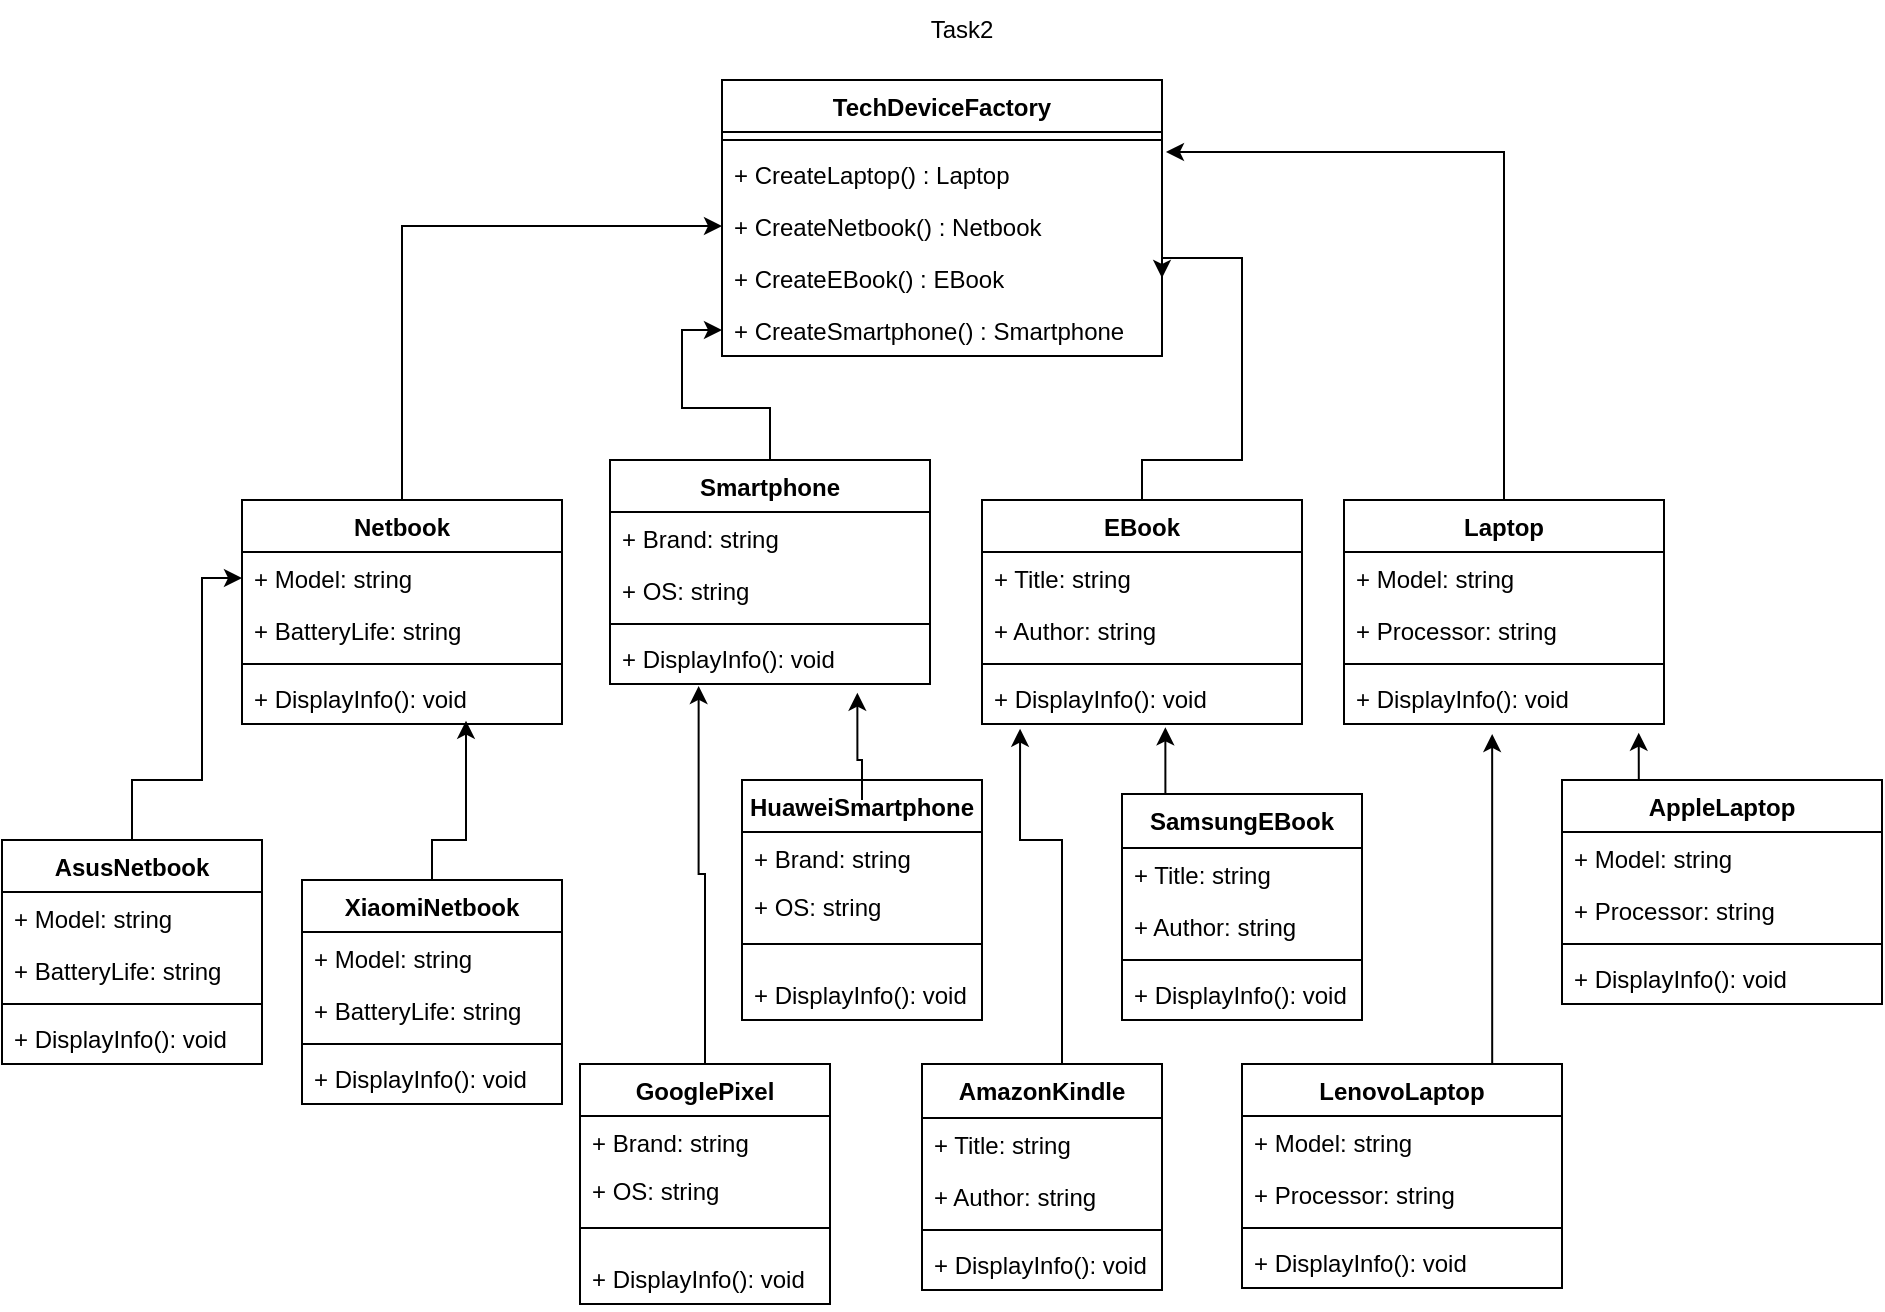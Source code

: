 <mxfile version="23.1.6" type="device">
  <diagram name="Сторінка-1" id="j8vvACo7vPvhIkPd4tXM">
    <mxGraphModel dx="1271" dy="600" grid="1" gridSize="10" guides="1" tooltips="1" connect="1" arrows="1" fold="1" page="1" pageScale="1" pageWidth="827" pageHeight="1169" math="0" shadow="0">
      <root>
        <mxCell id="0" />
        <mxCell id="1" parent="0" />
        <mxCell id="Koxx-xxRuunbNtEebqQQ-1" value="Task2" style="text;html=1;align=center;verticalAlign=middle;whiteSpace=wrap;rounded=0;" vertex="1" parent="1">
          <mxGeometry x="450" y="20" width="60" height="30" as="geometry" />
        </mxCell>
        <mxCell id="Koxx-xxRuunbNtEebqQQ-2" value="TechDeviceFactory" style="swimlane;fontStyle=1;align=center;verticalAlign=top;childLayout=stackLayout;horizontal=1;startSize=26;horizontalStack=0;resizeParent=1;resizeParentMax=0;resizeLast=0;collapsible=1;marginBottom=0;whiteSpace=wrap;html=1;" vertex="1" parent="1">
          <mxGeometry x="360" y="60" width="220" height="138" as="geometry">
            <mxRectangle x="130" y="80" width="150" height="30" as="alternateBounds" />
          </mxGeometry>
        </mxCell>
        <mxCell id="Koxx-xxRuunbNtEebqQQ-4" value="" style="line;strokeWidth=1;fillColor=none;align=left;verticalAlign=middle;spacingTop=-1;spacingLeft=3;spacingRight=3;rotatable=0;labelPosition=right;points=[];portConstraint=eastwest;strokeColor=inherit;" vertex="1" parent="Koxx-xxRuunbNtEebqQQ-2">
          <mxGeometry y="26" width="220" height="8" as="geometry" />
        </mxCell>
        <mxCell id="Koxx-xxRuunbNtEebqQQ-5" value="+ CreateLaptop() : Laptop" style="text;strokeColor=none;fillColor=none;align=left;verticalAlign=top;spacingLeft=4;spacingRight=4;overflow=hidden;rotatable=0;points=[[0,0.5],[1,0.5]];portConstraint=eastwest;whiteSpace=wrap;html=1;" vertex="1" parent="Koxx-xxRuunbNtEebqQQ-2">
          <mxGeometry y="34" width="220" height="26" as="geometry" />
        </mxCell>
        <mxCell id="Koxx-xxRuunbNtEebqQQ-6" value="+ CreateNetbook() : Netbook" style="text;strokeColor=none;fillColor=none;align=left;verticalAlign=top;spacingLeft=4;spacingRight=4;overflow=hidden;rotatable=0;points=[[0,0.5],[1,0.5]];portConstraint=eastwest;whiteSpace=wrap;html=1;" vertex="1" parent="Koxx-xxRuunbNtEebqQQ-2">
          <mxGeometry y="60" width="220" height="26" as="geometry" />
        </mxCell>
        <mxCell id="Koxx-xxRuunbNtEebqQQ-7" value="+ CreateEBook() : EBook&lt;div&gt;&lt;br/&gt;&lt;/div&gt;" style="text;strokeColor=none;fillColor=none;align=left;verticalAlign=top;spacingLeft=4;spacingRight=4;overflow=hidden;rotatable=0;points=[[0,0.5],[1,0.5]];portConstraint=eastwest;whiteSpace=wrap;html=1;" vertex="1" parent="Koxx-xxRuunbNtEebqQQ-2">
          <mxGeometry y="86" width="220" height="26" as="geometry" />
        </mxCell>
        <mxCell id="Koxx-xxRuunbNtEebqQQ-8" value="+ CreateSmartphone() : Smartphone&lt;div&gt;&lt;br&gt;&lt;/div&gt;" style="text;strokeColor=none;fillColor=none;align=left;verticalAlign=top;spacingLeft=4;spacingRight=4;overflow=hidden;rotatable=0;points=[[0,0.5],[1,0.5]];portConstraint=eastwest;whiteSpace=wrap;html=1;" vertex="1" parent="Koxx-xxRuunbNtEebqQQ-2">
          <mxGeometry y="112" width="220" height="26" as="geometry" />
        </mxCell>
        <mxCell id="Koxx-xxRuunbNtEebqQQ-35" style="edgeStyle=orthogonalEdgeStyle;rounded=0;orthogonalLoop=1;jettySize=auto;html=1;exitX=0.5;exitY=0;exitDx=0;exitDy=0;entryX=1.009;entryY=0.077;entryDx=0;entryDy=0;entryPerimeter=0;" edge="1" parent="1" source="Koxx-xxRuunbNtEebqQQ-10" target="Koxx-xxRuunbNtEebqQQ-5">
          <mxGeometry relative="1" as="geometry" />
        </mxCell>
        <mxCell id="Koxx-xxRuunbNtEebqQQ-10" value="Laptop" style="swimlane;fontStyle=1;align=center;verticalAlign=top;childLayout=stackLayout;horizontal=1;startSize=26;horizontalStack=0;resizeParent=1;resizeParentMax=0;resizeLast=0;collapsible=1;marginBottom=0;whiteSpace=wrap;html=1;" vertex="1" parent="1">
          <mxGeometry x="671" y="270" width="160" height="112" as="geometry" />
        </mxCell>
        <mxCell id="Koxx-xxRuunbNtEebqQQ-14" value="+ Model: string" style="text;strokeColor=none;fillColor=none;align=left;verticalAlign=top;spacingLeft=4;spacingRight=4;overflow=hidden;rotatable=0;points=[[0,0.5],[1,0.5]];portConstraint=eastwest;whiteSpace=wrap;html=1;" vertex="1" parent="Koxx-xxRuunbNtEebqQQ-10">
          <mxGeometry y="26" width="160" height="26" as="geometry" />
        </mxCell>
        <mxCell id="Koxx-xxRuunbNtEebqQQ-11" value="+ Processor: string" style="text;strokeColor=none;fillColor=none;align=left;verticalAlign=top;spacingLeft=4;spacingRight=4;overflow=hidden;rotatable=0;points=[[0,0.5],[1,0.5]];portConstraint=eastwest;whiteSpace=wrap;html=1;" vertex="1" parent="Koxx-xxRuunbNtEebqQQ-10">
          <mxGeometry y="52" width="160" height="26" as="geometry" />
        </mxCell>
        <mxCell id="Koxx-xxRuunbNtEebqQQ-12" value="" style="line;strokeWidth=1;fillColor=none;align=left;verticalAlign=middle;spacingTop=-1;spacingLeft=3;spacingRight=3;rotatable=0;labelPosition=right;points=[];portConstraint=eastwest;strokeColor=inherit;" vertex="1" parent="Koxx-xxRuunbNtEebqQQ-10">
          <mxGeometry y="78" width="160" height="8" as="geometry" />
        </mxCell>
        <mxCell id="Koxx-xxRuunbNtEebqQQ-13" value="+ DisplayInfo(): void" style="text;strokeColor=none;fillColor=none;align=left;verticalAlign=top;spacingLeft=4;spacingRight=4;overflow=hidden;rotatable=0;points=[[0,0.5],[1,0.5]];portConstraint=eastwest;whiteSpace=wrap;html=1;" vertex="1" parent="Koxx-xxRuunbNtEebqQQ-10">
          <mxGeometry y="86" width="160" height="26" as="geometry" />
        </mxCell>
        <mxCell id="Koxx-xxRuunbNtEebqQQ-16" value="EBook" style="swimlane;fontStyle=1;align=center;verticalAlign=top;childLayout=stackLayout;horizontal=1;startSize=26;horizontalStack=0;resizeParent=1;resizeParentMax=0;resizeLast=0;collapsible=1;marginBottom=0;whiteSpace=wrap;html=1;" vertex="1" parent="1">
          <mxGeometry x="490" y="270" width="160" height="112" as="geometry" />
        </mxCell>
        <mxCell id="Koxx-xxRuunbNtEebqQQ-17" value="+ Title: string" style="text;strokeColor=none;fillColor=none;align=left;verticalAlign=top;spacingLeft=4;spacingRight=4;overflow=hidden;rotatable=0;points=[[0,0.5],[1,0.5]];portConstraint=eastwest;whiteSpace=wrap;html=1;" vertex="1" parent="Koxx-xxRuunbNtEebqQQ-16">
          <mxGeometry y="26" width="160" height="26" as="geometry" />
        </mxCell>
        <mxCell id="Koxx-xxRuunbNtEebqQQ-18" value="+ Author: string" style="text;strokeColor=none;fillColor=none;align=left;verticalAlign=top;spacingLeft=4;spacingRight=4;overflow=hidden;rotatable=0;points=[[0,0.5],[1,0.5]];portConstraint=eastwest;whiteSpace=wrap;html=1;" vertex="1" parent="Koxx-xxRuunbNtEebqQQ-16">
          <mxGeometry y="52" width="160" height="26" as="geometry" />
        </mxCell>
        <mxCell id="Koxx-xxRuunbNtEebqQQ-19" value="" style="line;strokeWidth=1;fillColor=none;align=left;verticalAlign=middle;spacingTop=-1;spacingLeft=3;spacingRight=3;rotatable=0;labelPosition=right;points=[];portConstraint=eastwest;strokeColor=inherit;" vertex="1" parent="Koxx-xxRuunbNtEebqQQ-16">
          <mxGeometry y="78" width="160" height="8" as="geometry" />
        </mxCell>
        <mxCell id="Koxx-xxRuunbNtEebqQQ-20" value="+ DisplayInfo(): void" style="text;strokeColor=none;fillColor=none;align=left;verticalAlign=top;spacingLeft=4;spacingRight=4;overflow=hidden;rotatable=0;points=[[0,0.5],[1,0.5]];portConstraint=eastwest;whiteSpace=wrap;html=1;" vertex="1" parent="Koxx-xxRuunbNtEebqQQ-16">
          <mxGeometry y="86" width="160" height="26" as="geometry" />
        </mxCell>
        <mxCell id="Koxx-xxRuunbNtEebqQQ-36" style="edgeStyle=orthogonalEdgeStyle;rounded=0;orthogonalLoop=1;jettySize=auto;html=1;exitX=0.5;exitY=0;exitDx=0;exitDy=0;entryX=0;entryY=0.5;entryDx=0;entryDy=0;" edge="1" parent="1" source="Koxx-xxRuunbNtEebqQQ-21" target="Koxx-xxRuunbNtEebqQQ-8">
          <mxGeometry relative="1" as="geometry" />
        </mxCell>
        <mxCell id="Koxx-xxRuunbNtEebqQQ-21" value="Smartphone" style="swimlane;fontStyle=1;align=center;verticalAlign=top;childLayout=stackLayout;horizontal=1;startSize=26;horizontalStack=0;resizeParent=1;resizeParentMax=0;resizeLast=0;collapsible=1;marginBottom=0;whiteSpace=wrap;html=1;" vertex="1" parent="1">
          <mxGeometry x="304" y="250" width="160" height="112" as="geometry" />
        </mxCell>
        <mxCell id="Koxx-xxRuunbNtEebqQQ-22" value="+ Brand: string" style="text;strokeColor=none;fillColor=none;align=left;verticalAlign=top;spacingLeft=4;spacingRight=4;overflow=hidden;rotatable=0;points=[[0,0.5],[1,0.5]];portConstraint=eastwest;whiteSpace=wrap;html=1;" vertex="1" parent="Koxx-xxRuunbNtEebqQQ-21">
          <mxGeometry y="26" width="160" height="26" as="geometry" />
        </mxCell>
        <mxCell id="Koxx-xxRuunbNtEebqQQ-23" value="+ OS: string" style="text;strokeColor=none;fillColor=none;align=left;verticalAlign=top;spacingLeft=4;spacingRight=4;overflow=hidden;rotatable=0;points=[[0,0.5],[1,0.5]];portConstraint=eastwest;whiteSpace=wrap;html=1;" vertex="1" parent="Koxx-xxRuunbNtEebqQQ-21">
          <mxGeometry y="52" width="160" height="26" as="geometry" />
        </mxCell>
        <mxCell id="Koxx-xxRuunbNtEebqQQ-24" value="" style="line;strokeWidth=1;fillColor=none;align=left;verticalAlign=middle;spacingTop=-1;spacingLeft=3;spacingRight=3;rotatable=0;labelPosition=right;points=[];portConstraint=eastwest;strokeColor=inherit;" vertex="1" parent="Koxx-xxRuunbNtEebqQQ-21">
          <mxGeometry y="78" width="160" height="8" as="geometry" />
        </mxCell>
        <mxCell id="Koxx-xxRuunbNtEebqQQ-25" value="+ DisplayInfo(): void" style="text;strokeColor=none;fillColor=none;align=left;verticalAlign=top;spacingLeft=4;spacingRight=4;overflow=hidden;rotatable=0;points=[[0,0.5],[1,0.5]];portConstraint=eastwest;whiteSpace=wrap;html=1;" vertex="1" parent="Koxx-xxRuunbNtEebqQQ-21">
          <mxGeometry y="86" width="160" height="26" as="geometry" />
        </mxCell>
        <mxCell id="Koxx-xxRuunbNtEebqQQ-37" style="edgeStyle=orthogonalEdgeStyle;rounded=0;orthogonalLoop=1;jettySize=auto;html=1;exitX=0.5;exitY=0;exitDx=0;exitDy=0;entryX=0;entryY=0.5;entryDx=0;entryDy=0;" edge="1" parent="1" source="Koxx-xxRuunbNtEebqQQ-26" target="Koxx-xxRuunbNtEebqQQ-6">
          <mxGeometry relative="1" as="geometry" />
        </mxCell>
        <mxCell id="Koxx-xxRuunbNtEebqQQ-26" value="Netbook" style="swimlane;fontStyle=1;align=center;verticalAlign=top;childLayout=stackLayout;horizontal=1;startSize=26;horizontalStack=0;resizeParent=1;resizeParentMax=0;resizeLast=0;collapsible=1;marginBottom=0;whiteSpace=wrap;html=1;" vertex="1" parent="1">
          <mxGeometry x="120" y="270" width="160" height="112" as="geometry" />
        </mxCell>
        <mxCell id="Koxx-xxRuunbNtEebqQQ-27" value="+ Model: string" style="text;strokeColor=none;fillColor=none;align=left;verticalAlign=top;spacingLeft=4;spacingRight=4;overflow=hidden;rotatable=0;points=[[0,0.5],[1,0.5]];portConstraint=eastwest;whiteSpace=wrap;html=1;" vertex="1" parent="Koxx-xxRuunbNtEebqQQ-26">
          <mxGeometry y="26" width="160" height="26" as="geometry" />
        </mxCell>
        <mxCell id="Koxx-xxRuunbNtEebqQQ-28" value="+ BatteryLife: string" style="text;strokeColor=none;fillColor=none;align=left;verticalAlign=top;spacingLeft=4;spacingRight=4;overflow=hidden;rotatable=0;points=[[0,0.5],[1,0.5]];portConstraint=eastwest;whiteSpace=wrap;html=1;" vertex="1" parent="Koxx-xxRuunbNtEebqQQ-26">
          <mxGeometry y="52" width="160" height="26" as="geometry" />
        </mxCell>
        <mxCell id="Koxx-xxRuunbNtEebqQQ-29" value="" style="line;strokeWidth=1;fillColor=none;align=left;verticalAlign=middle;spacingTop=-1;spacingLeft=3;spacingRight=3;rotatable=0;labelPosition=right;points=[];portConstraint=eastwest;strokeColor=inherit;" vertex="1" parent="Koxx-xxRuunbNtEebqQQ-26">
          <mxGeometry y="78" width="160" height="8" as="geometry" />
        </mxCell>
        <mxCell id="Koxx-xxRuunbNtEebqQQ-30" value="+ DisplayInfo(): void" style="text;strokeColor=none;fillColor=none;align=left;verticalAlign=top;spacingLeft=4;spacingRight=4;overflow=hidden;rotatable=0;points=[[0,0.5],[1,0.5]];portConstraint=eastwest;whiteSpace=wrap;html=1;" vertex="1" parent="Koxx-xxRuunbNtEebqQQ-26">
          <mxGeometry y="86" width="160" height="26" as="geometry" />
        </mxCell>
        <mxCell id="Koxx-xxRuunbNtEebqQQ-34" style="edgeStyle=orthogonalEdgeStyle;rounded=0;orthogonalLoop=1;jettySize=auto;html=1;exitX=0.5;exitY=0;exitDx=0;exitDy=0;entryX=1;entryY=0.5;entryDx=0;entryDy=0;" edge="1" parent="1" source="Koxx-xxRuunbNtEebqQQ-16" target="Koxx-xxRuunbNtEebqQQ-7">
          <mxGeometry relative="1" as="geometry">
            <Array as="points">
              <mxPoint x="570" y="250" />
              <mxPoint x="620" y="250" />
              <mxPoint x="620" y="149" />
            </Array>
          </mxGeometry>
        </mxCell>
        <mxCell id="Koxx-xxRuunbNtEebqQQ-48" style="edgeStyle=orthogonalEdgeStyle;rounded=0;orthogonalLoop=1;jettySize=auto;html=1;exitX=0.5;exitY=0;exitDx=0;exitDy=0;entryX=0;entryY=0.5;entryDx=0;entryDy=0;" edge="1" parent="1" source="Koxx-xxRuunbNtEebqQQ-38" target="Koxx-xxRuunbNtEebqQQ-27">
          <mxGeometry relative="1" as="geometry">
            <Array as="points">
              <mxPoint x="100" y="410" />
              <mxPoint x="100" y="309" />
            </Array>
          </mxGeometry>
        </mxCell>
        <mxCell id="Koxx-xxRuunbNtEebqQQ-38" value="AsusNetbook" style="swimlane;fontStyle=1;align=center;verticalAlign=top;childLayout=stackLayout;horizontal=1;startSize=26;horizontalStack=0;resizeParent=1;resizeParentMax=0;resizeLast=0;collapsible=1;marginBottom=0;whiteSpace=wrap;html=1;" vertex="1" parent="1">
          <mxGeometry y="440" width="130" height="112" as="geometry" />
        </mxCell>
        <mxCell id="Koxx-xxRuunbNtEebqQQ-39" value="+ Model: string" style="text;strokeColor=none;fillColor=none;align=left;verticalAlign=top;spacingLeft=4;spacingRight=4;overflow=hidden;rotatable=0;points=[[0,0.5],[1,0.5]];portConstraint=eastwest;whiteSpace=wrap;html=1;" vertex="1" parent="Koxx-xxRuunbNtEebqQQ-38">
          <mxGeometry y="26" width="130" height="26" as="geometry" />
        </mxCell>
        <mxCell id="Koxx-xxRuunbNtEebqQQ-40" value="+ BatteryLife: string" style="text;strokeColor=none;fillColor=none;align=left;verticalAlign=top;spacingLeft=4;spacingRight=4;overflow=hidden;rotatable=0;points=[[0,0.5],[1,0.5]];portConstraint=eastwest;whiteSpace=wrap;html=1;" vertex="1" parent="Koxx-xxRuunbNtEebqQQ-38">
          <mxGeometry y="52" width="130" height="26" as="geometry" />
        </mxCell>
        <mxCell id="Koxx-xxRuunbNtEebqQQ-41" value="" style="line;strokeWidth=1;fillColor=none;align=left;verticalAlign=middle;spacingTop=-1;spacingLeft=3;spacingRight=3;rotatable=0;labelPosition=right;points=[];portConstraint=eastwest;strokeColor=inherit;" vertex="1" parent="Koxx-xxRuunbNtEebqQQ-38">
          <mxGeometry y="78" width="130" height="8" as="geometry" />
        </mxCell>
        <mxCell id="Koxx-xxRuunbNtEebqQQ-42" value="+ DisplayInfo(): void" style="text;strokeColor=none;fillColor=none;align=left;verticalAlign=top;spacingLeft=4;spacingRight=4;overflow=hidden;rotatable=0;points=[[0,0.5],[1,0.5]];portConstraint=eastwest;whiteSpace=wrap;html=1;" vertex="1" parent="Koxx-xxRuunbNtEebqQQ-38">
          <mxGeometry y="86" width="130" height="26" as="geometry" />
        </mxCell>
        <mxCell id="Koxx-xxRuunbNtEebqQQ-43" value="XiaomiNetbook" style="swimlane;fontStyle=1;align=center;verticalAlign=top;childLayout=stackLayout;horizontal=1;startSize=26;horizontalStack=0;resizeParent=1;resizeParentMax=0;resizeLast=0;collapsible=1;marginBottom=0;whiteSpace=wrap;html=1;" vertex="1" parent="1">
          <mxGeometry x="150" y="460" width="130" height="112" as="geometry" />
        </mxCell>
        <mxCell id="Koxx-xxRuunbNtEebqQQ-44" value="+ Model: string" style="text;strokeColor=none;fillColor=none;align=left;verticalAlign=top;spacingLeft=4;spacingRight=4;overflow=hidden;rotatable=0;points=[[0,0.5],[1,0.5]];portConstraint=eastwest;whiteSpace=wrap;html=1;" vertex="1" parent="Koxx-xxRuunbNtEebqQQ-43">
          <mxGeometry y="26" width="130" height="26" as="geometry" />
        </mxCell>
        <mxCell id="Koxx-xxRuunbNtEebqQQ-45" value="+ BatteryLife: string" style="text;strokeColor=none;fillColor=none;align=left;verticalAlign=top;spacingLeft=4;spacingRight=4;overflow=hidden;rotatable=0;points=[[0,0.5],[1,0.5]];portConstraint=eastwest;whiteSpace=wrap;html=1;" vertex="1" parent="Koxx-xxRuunbNtEebqQQ-43">
          <mxGeometry y="52" width="130" height="26" as="geometry" />
        </mxCell>
        <mxCell id="Koxx-xxRuunbNtEebqQQ-46" value="" style="line;strokeWidth=1;fillColor=none;align=left;verticalAlign=middle;spacingTop=-1;spacingLeft=3;spacingRight=3;rotatable=0;labelPosition=right;points=[];portConstraint=eastwest;strokeColor=inherit;" vertex="1" parent="Koxx-xxRuunbNtEebqQQ-43">
          <mxGeometry y="78" width="130" height="8" as="geometry" />
        </mxCell>
        <mxCell id="Koxx-xxRuunbNtEebqQQ-47" value="+ DisplayInfo(): void" style="text;strokeColor=none;fillColor=none;align=left;verticalAlign=top;spacingLeft=4;spacingRight=4;overflow=hidden;rotatable=0;points=[[0,0.5],[1,0.5]];portConstraint=eastwest;whiteSpace=wrap;html=1;" vertex="1" parent="Koxx-xxRuunbNtEebqQQ-43">
          <mxGeometry y="86" width="130" height="26" as="geometry" />
        </mxCell>
        <mxCell id="Koxx-xxRuunbNtEebqQQ-49" style="edgeStyle=orthogonalEdgeStyle;rounded=0;orthogonalLoop=1;jettySize=auto;html=1;exitX=0.5;exitY=0;exitDx=0;exitDy=0;entryX=0.7;entryY=0.936;entryDx=0;entryDy=0;entryPerimeter=0;" edge="1" parent="1" source="Koxx-xxRuunbNtEebqQQ-43" target="Koxx-xxRuunbNtEebqQQ-30">
          <mxGeometry relative="1" as="geometry">
            <Array as="points">
              <mxPoint x="215" y="440" />
              <mxPoint x="232" y="440" />
            </Array>
          </mxGeometry>
        </mxCell>
        <mxCell id="Koxx-xxRuunbNtEebqQQ-55" value="HuaweiSmartphone" style="swimlane;fontStyle=1;align=center;verticalAlign=top;childLayout=stackLayout;horizontal=1;startSize=26;horizontalStack=0;resizeParent=1;resizeParentMax=0;resizeLast=0;collapsible=1;marginBottom=0;whiteSpace=wrap;html=1;" vertex="1" parent="1">
          <mxGeometry x="370" y="410" width="120" height="120" as="geometry" />
        </mxCell>
        <mxCell id="Koxx-xxRuunbNtEebqQQ-77" value="+ Brand: string" style="text;strokeColor=none;fillColor=none;align=left;verticalAlign=top;spacingLeft=4;spacingRight=4;overflow=hidden;rotatable=0;points=[[0,0.5],[1,0.5]];portConstraint=eastwest;whiteSpace=wrap;html=1;" vertex="1" parent="Koxx-xxRuunbNtEebqQQ-55">
          <mxGeometry y="26" width="120" height="24" as="geometry" />
        </mxCell>
        <mxCell id="Koxx-xxRuunbNtEebqQQ-78" value="+ OS: string" style="text;strokeColor=none;fillColor=none;align=left;verticalAlign=top;spacingLeft=4;spacingRight=4;overflow=hidden;rotatable=0;points=[[0,0.5],[1,0.5]];portConstraint=eastwest;whiteSpace=wrap;html=1;" vertex="1" parent="Koxx-xxRuunbNtEebqQQ-55">
          <mxGeometry y="50" width="120" height="20" as="geometry" />
        </mxCell>
        <mxCell id="Koxx-xxRuunbNtEebqQQ-58" value="" style="line;strokeWidth=1;fillColor=none;align=left;verticalAlign=middle;spacingTop=-1;spacingLeft=3;spacingRight=3;rotatable=0;labelPosition=right;points=[];portConstraint=eastwest;strokeColor=inherit;" vertex="1" parent="Koxx-xxRuunbNtEebqQQ-55">
          <mxGeometry y="70" width="120" height="24" as="geometry" />
        </mxCell>
        <mxCell id="Koxx-xxRuunbNtEebqQQ-80" value="+ DisplayInfo(): void" style="text;strokeColor=none;fillColor=none;align=left;verticalAlign=top;spacingLeft=4;spacingRight=4;overflow=hidden;rotatable=0;points=[[0,0.5],[1,0.5]];portConstraint=eastwest;whiteSpace=wrap;html=1;" vertex="1" parent="Koxx-xxRuunbNtEebqQQ-55">
          <mxGeometry y="94" width="120" height="26" as="geometry" />
        </mxCell>
        <mxCell id="Koxx-xxRuunbNtEebqQQ-61" style="edgeStyle=orthogonalEdgeStyle;rounded=0;orthogonalLoop=1;jettySize=auto;html=1;exitX=0.5;exitY=0;exitDx=0;exitDy=0;entryX=0.773;entryY=1.167;entryDx=0;entryDy=0;entryPerimeter=0;" edge="1" parent="1" source="Koxx-xxRuunbNtEebqQQ-55" target="Koxx-xxRuunbNtEebqQQ-25">
          <mxGeometry relative="1" as="geometry">
            <Array as="points">
              <mxPoint x="430" y="420" />
              <mxPoint x="430" y="400" />
              <mxPoint x="428" y="400" />
            </Array>
          </mxGeometry>
        </mxCell>
        <mxCell id="Koxx-xxRuunbNtEebqQQ-72" value="AmazonKindle" style="swimlane;fontStyle=1;align=center;verticalAlign=top;childLayout=stackLayout;horizontal=1;startSize=27;horizontalStack=0;resizeParent=1;resizeParentMax=0;resizeLast=0;collapsible=1;marginBottom=0;whiteSpace=wrap;html=1;" vertex="1" parent="1">
          <mxGeometry x="460" y="552" width="120" height="113" as="geometry" />
        </mxCell>
        <mxCell id="Koxx-xxRuunbNtEebqQQ-73" value="+ Title: string" style="text;strokeColor=none;fillColor=none;align=left;verticalAlign=top;spacingLeft=4;spacingRight=4;overflow=hidden;rotatable=0;points=[[0,0.5],[1,0.5]];portConstraint=eastwest;whiteSpace=wrap;html=1;" vertex="1" parent="Koxx-xxRuunbNtEebqQQ-72">
          <mxGeometry y="27" width="120" height="26" as="geometry" />
        </mxCell>
        <mxCell id="Koxx-xxRuunbNtEebqQQ-74" value="+ Author: string" style="text;strokeColor=none;fillColor=none;align=left;verticalAlign=top;spacingLeft=4;spacingRight=4;overflow=hidden;rotatable=0;points=[[0,0.5],[1,0.5]];portConstraint=eastwest;whiteSpace=wrap;html=1;" vertex="1" parent="Koxx-xxRuunbNtEebqQQ-72">
          <mxGeometry y="53" width="120" height="26" as="geometry" />
        </mxCell>
        <mxCell id="Koxx-xxRuunbNtEebqQQ-75" value="" style="line;strokeWidth=1;fillColor=none;align=left;verticalAlign=middle;spacingTop=-1;spacingLeft=3;spacingRight=3;rotatable=0;labelPosition=right;points=[];portConstraint=eastwest;strokeColor=inherit;" vertex="1" parent="Koxx-xxRuunbNtEebqQQ-72">
          <mxGeometry y="79" width="120" height="8" as="geometry" />
        </mxCell>
        <mxCell id="Koxx-xxRuunbNtEebqQQ-76" value="+ DisplayInfo(): void" style="text;strokeColor=none;fillColor=none;align=left;verticalAlign=top;spacingLeft=4;spacingRight=4;overflow=hidden;rotatable=0;points=[[0,0.5],[1,0.5]];portConstraint=eastwest;whiteSpace=wrap;html=1;" vertex="1" parent="Koxx-xxRuunbNtEebqQQ-72">
          <mxGeometry y="87" width="120" height="26" as="geometry" />
        </mxCell>
        <mxCell id="Koxx-xxRuunbNtEebqQQ-81" value="GooglePixel" style="swimlane;fontStyle=1;align=center;verticalAlign=top;childLayout=stackLayout;horizontal=1;startSize=26;horizontalStack=0;resizeParent=1;resizeParentMax=0;resizeLast=0;collapsible=1;marginBottom=0;whiteSpace=wrap;html=1;" vertex="1" parent="1">
          <mxGeometry x="289" y="552" width="125" height="120" as="geometry" />
        </mxCell>
        <mxCell id="Koxx-xxRuunbNtEebqQQ-82" value="+ Brand: string" style="text;strokeColor=none;fillColor=none;align=left;verticalAlign=top;spacingLeft=4;spacingRight=4;overflow=hidden;rotatable=0;points=[[0,0.5],[1,0.5]];portConstraint=eastwest;whiteSpace=wrap;html=1;" vertex="1" parent="Koxx-xxRuunbNtEebqQQ-81">
          <mxGeometry y="26" width="125" height="24" as="geometry" />
        </mxCell>
        <mxCell id="Koxx-xxRuunbNtEebqQQ-83" value="+ OS: string" style="text;strokeColor=none;fillColor=none;align=left;verticalAlign=top;spacingLeft=4;spacingRight=4;overflow=hidden;rotatable=0;points=[[0,0.5],[1,0.5]];portConstraint=eastwest;whiteSpace=wrap;html=1;" vertex="1" parent="Koxx-xxRuunbNtEebqQQ-81">
          <mxGeometry y="50" width="125" height="20" as="geometry" />
        </mxCell>
        <mxCell id="Koxx-xxRuunbNtEebqQQ-84" value="" style="line;strokeWidth=1;fillColor=none;align=left;verticalAlign=middle;spacingTop=-1;spacingLeft=3;spacingRight=3;rotatable=0;labelPosition=right;points=[];portConstraint=eastwest;strokeColor=inherit;" vertex="1" parent="Koxx-xxRuunbNtEebqQQ-81">
          <mxGeometry y="70" width="125" height="24" as="geometry" />
        </mxCell>
        <mxCell id="Koxx-xxRuunbNtEebqQQ-85" value="+ DisplayInfo(): void" style="text;strokeColor=none;fillColor=none;align=left;verticalAlign=top;spacingLeft=4;spacingRight=4;overflow=hidden;rotatable=0;points=[[0,0.5],[1,0.5]];portConstraint=eastwest;whiteSpace=wrap;html=1;" vertex="1" parent="Koxx-xxRuunbNtEebqQQ-81">
          <mxGeometry y="94" width="125" height="26" as="geometry" />
        </mxCell>
        <mxCell id="Koxx-xxRuunbNtEebqQQ-86" style="edgeStyle=orthogonalEdgeStyle;rounded=0;orthogonalLoop=1;jettySize=auto;html=1;exitX=0.5;exitY=0;exitDx=0;exitDy=0;entryX=0.277;entryY=1.038;entryDx=0;entryDy=0;entryPerimeter=0;" edge="1" parent="1" source="Koxx-xxRuunbNtEebqQQ-81" target="Koxx-xxRuunbNtEebqQQ-25">
          <mxGeometry relative="1" as="geometry" />
        </mxCell>
        <mxCell id="Koxx-xxRuunbNtEebqQQ-87" style="edgeStyle=orthogonalEdgeStyle;rounded=0;orthogonalLoop=1;jettySize=auto;html=1;exitX=0.25;exitY=0;exitDx=0;exitDy=0;entryX=0.119;entryY=1.09;entryDx=0;entryDy=0;entryPerimeter=0;" edge="1" parent="1" source="Koxx-xxRuunbNtEebqQQ-72" target="Koxx-xxRuunbNtEebqQQ-20">
          <mxGeometry relative="1" as="geometry">
            <Array as="points">
              <mxPoint x="530" y="440" />
              <mxPoint x="509" y="440" />
            </Array>
          </mxGeometry>
        </mxCell>
        <mxCell id="Koxx-xxRuunbNtEebqQQ-88" value="SamsungEBook" style="swimlane;fontStyle=1;align=center;verticalAlign=top;childLayout=stackLayout;horizontal=1;startSize=27;horizontalStack=0;resizeParent=1;resizeParentMax=0;resizeLast=0;collapsible=1;marginBottom=0;whiteSpace=wrap;html=1;" vertex="1" parent="1">
          <mxGeometry x="560" y="417" width="120" height="113" as="geometry" />
        </mxCell>
        <mxCell id="Koxx-xxRuunbNtEebqQQ-89" value="+ Title: string" style="text;strokeColor=none;fillColor=none;align=left;verticalAlign=top;spacingLeft=4;spacingRight=4;overflow=hidden;rotatable=0;points=[[0,0.5],[1,0.5]];portConstraint=eastwest;whiteSpace=wrap;html=1;" vertex="1" parent="Koxx-xxRuunbNtEebqQQ-88">
          <mxGeometry y="27" width="120" height="26" as="geometry" />
        </mxCell>
        <mxCell id="Koxx-xxRuunbNtEebqQQ-90" value="+ Author: string" style="text;strokeColor=none;fillColor=none;align=left;verticalAlign=top;spacingLeft=4;spacingRight=4;overflow=hidden;rotatable=0;points=[[0,0.5],[1,0.5]];portConstraint=eastwest;whiteSpace=wrap;html=1;" vertex="1" parent="Koxx-xxRuunbNtEebqQQ-88">
          <mxGeometry y="53" width="120" height="26" as="geometry" />
        </mxCell>
        <mxCell id="Koxx-xxRuunbNtEebqQQ-91" value="" style="line;strokeWidth=1;fillColor=none;align=left;verticalAlign=middle;spacingTop=-1;spacingLeft=3;spacingRight=3;rotatable=0;labelPosition=right;points=[];portConstraint=eastwest;strokeColor=inherit;" vertex="1" parent="Koxx-xxRuunbNtEebqQQ-88">
          <mxGeometry y="79" width="120" height="8" as="geometry" />
        </mxCell>
        <mxCell id="Koxx-xxRuunbNtEebqQQ-92" value="+ DisplayInfo(): void" style="text;strokeColor=none;fillColor=none;align=left;verticalAlign=top;spacingLeft=4;spacingRight=4;overflow=hidden;rotatable=0;points=[[0,0.5],[1,0.5]];portConstraint=eastwest;whiteSpace=wrap;html=1;" vertex="1" parent="Koxx-xxRuunbNtEebqQQ-88">
          <mxGeometry y="87" width="120" height="26" as="geometry" />
        </mxCell>
        <mxCell id="Koxx-xxRuunbNtEebqQQ-94" style="edgeStyle=orthogonalEdgeStyle;rounded=0;orthogonalLoop=1;jettySize=auto;html=1;exitX=0.25;exitY=0;exitDx=0;exitDy=0;entryX=0.573;entryY=1.064;entryDx=0;entryDy=0;entryPerimeter=0;" edge="1" parent="1" source="Koxx-xxRuunbNtEebqQQ-88" target="Koxx-xxRuunbNtEebqQQ-20">
          <mxGeometry relative="1" as="geometry" />
        </mxCell>
        <mxCell id="Koxx-xxRuunbNtEebqQQ-95" value="LenovoLaptop" style="swimlane;fontStyle=1;align=center;verticalAlign=top;childLayout=stackLayout;horizontal=1;startSize=26;horizontalStack=0;resizeParent=1;resizeParentMax=0;resizeLast=0;collapsible=1;marginBottom=0;whiteSpace=wrap;html=1;" vertex="1" parent="1">
          <mxGeometry x="620" y="552" width="160" height="112" as="geometry" />
        </mxCell>
        <mxCell id="Koxx-xxRuunbNtEebqQQ-96" value="+ Model: string" style="text;strokeColor=none;fillColor=none;align=left;verticalAlign=top;spacingLeft=4;spacingRight=4;overflow=hidden;rotatable=0;points=[[0,0.5],[1,0.5]];portConstraint=eastwest;whiteSpace=wrap;html=1;" vertex="1" parent="Koxx-xxRuunbNtEebqQQ-95">
          <mxGeometry y="26" width="160" height="26" as="geometry" />
        </mxCell>
        <mxCell id="Koxx-xxRuunbNtEebqQQ-97" value="+ Processor: string" style="text;strokeColor=none;fillColor=none;align=left;verticalAlign=top;spacingLeft=4;spacingRight=4;overflow=hidden;rotatable=0;points=[[0,0.5],[1,0.5]];portConstraint=eastwest;whiteSpace=wrap;html=1;" vertex="1" parent="Koxx-xxRuunbNtEebqQQ-95">
          <mxGeometry y="52" width="160" height="26" as="geometry" />
        </mxCell>
        <mxCell id="Koxx-xxRuunbNtEebqQQ-98" value="" style="line;strokeWidth=1;fillColor=none;align=left;verticalAlign=middle;spacingTop=-1;spacingLeft=3;spacingRight=3;rotatable=0;labelPosition=right;points=[];portConstraint=eastwest;strokeColor=inherit;" vertex="1" parent="Koxx-xxRuunbNtEebqQQ-95">
          <mxGeometry y="78" width="160" height="8" as="geometry" />
        </mxCell>
        <mxCell id="Koxx-xxRuunbNtEebqQQ-99" value="+ DisplayInfo(): void" style="text;strokeColor=none;fillColor=none;align=left;verticalAlign=top;spacingLeft=4;spacingRight=4;overflow=hidden;rotatable=0;points=[[0,0.5],[1,0.5]];portConstraint=eastwest;whiteSpace=wrap;html=1;" vertex="1" parent="Koxx-xxRuunbNtEebqQQ-95">
          <mxGeometry y="86" width="160" height="26" as="geometry" />
        </mxCell>
        <mxCell id="Koxx-xxRuunbNtEebqQQ-100" value="AppleLaptop" style="swimlane;fontStyle=1;align=center;verticalAlign=top;childLayout=stackLayout;horizontal=1;startSize=26;horizontalStack=0;resizeParent=1;resizeParentMax=0;resizeLast=0;collapsible=1;marginBottom=0;whiteSpace=wrap;html=1;" vertex="1" parent="1">
          <mxGeometry x="780" y="410" width="160" height="112" as="geometry" />
        </mxCell>
        <mxCell id="Koxx-xxRuunbNtEebqQQ-101" value="+ Model: string" style="text;strokeColor=none;fillColor=none;align=left;verticalAlign=top;spacingLeft=4;spacingRight=4;overflow=hidden;rotatable=0;points=[[0,0.5],[1,0.5]];portConstraint=eastwest;whiteSpace=wrap;html=1;" vertex="1" parent="Koxx-xxRuunbNtEebqQQ-100">
          <mxGeometry y="26" width="160" height="26" as="geometry" />
        </mxCell>
        <mxCell id="Koxx-xxRuunbNtEebqQQ-102" value="+ Processor: string" style="text;strokeColor=none;fillColor=none;align=left;verticalAlign=top;spacingLeft=4;spacingRight=4;overflow=hidden;rotatable=0;points=[[0,0.5],[1,0.5]];portConstraint=eastwest;whiteSpace=wrap;html=1;" vertex="1" parent="Koxx-xxRuunbNtEebqQQ-100">
          <mxGeometry y="52" width="160" height="26" as="geometry" />
        </mxCell>
        <mxCell id="Koxx-xxRuunbNtEebqQQ-103" value="" style="line;strokeWidth=1;fillColor=none;align=left;verticalAlign=middle;spacingTop=-1;spacingLeft=3;spacingRight=3;rotatable=0;labelPosition=right;points=[];portConstraint=eastwest;strokeColor=inherit;" vertex="1" parent="Koxx-xxRuunbNtEebqQQ-100">
          <mxGeometry y="78" width="160" height="8" as="geometry" />
        </mxCell>
        <mxCell id="Koxx-xxRuunbNtEebqQQ-104" value="+ DisplayInfo(): void" style="text;strokeColor=none;fillColor=none;align=left;verticalAlign=top;spacingLeft=4;spacingRight=4;overflow=hidden;rotatable=0;points=[[0,0.5],[1,0.5]];portConstraint=eastwest;whiteSpace=wrap;html=1;" vertex="1" parent="Koxx-xxRuunbNtEebqQQ-100">
          <mxGeometry y="86" width="160" height="26" as="geometry" />
        </mxCell>
        <mxCell id="Koxx-xxRuunbNtEebqQQ-105" style="edgeStyle=orthogonalEdgeStyle;rounded=0;orthogonalLoop=1;jettySize=auto;html=1;exitX=0.25;exitY=0;exitDx=0;exitDy=0;entryX=0.921;entryY=1.167;entryDx=0;entryDy=0;entryPerimeter=0;" edge="1" parent="1" source="Koxx-xxRuunbNtEebqQQ-100" target="Koxx-xxRuunbNtEebqQQ-13">
          <mxGeometry relative="1" as="geometry" />
        </mxCell>
        <mxCell id="Koxx-xxRuunbNtEebqQQ-106" style="edgeStyle=orthogonalEdgeStyle;rounded=0;orthogonalLoop=1;jettySize=auto;html=1;exitX=0.75;exitY=0;exitDx=0;exitDy=0;entryX=0.463;entryY=1.192;entryDx=0;entryDy=0;entryPerimeter=0;" edge="1" parent="1" source="Koxx-xxRuunbNtEebqQQ-95" target="Koxx-xxRuunbNtEebqQQ-13">
          <mxGeometry relative="1" as="geometry">
            <Array as="points">
              <mxPoint x="745" y="552" />
            </Array>
          </mxGeometry>
        </mxCell>
      </root>
    </mxGraphModel>
  </diagram>
</mxfile>
